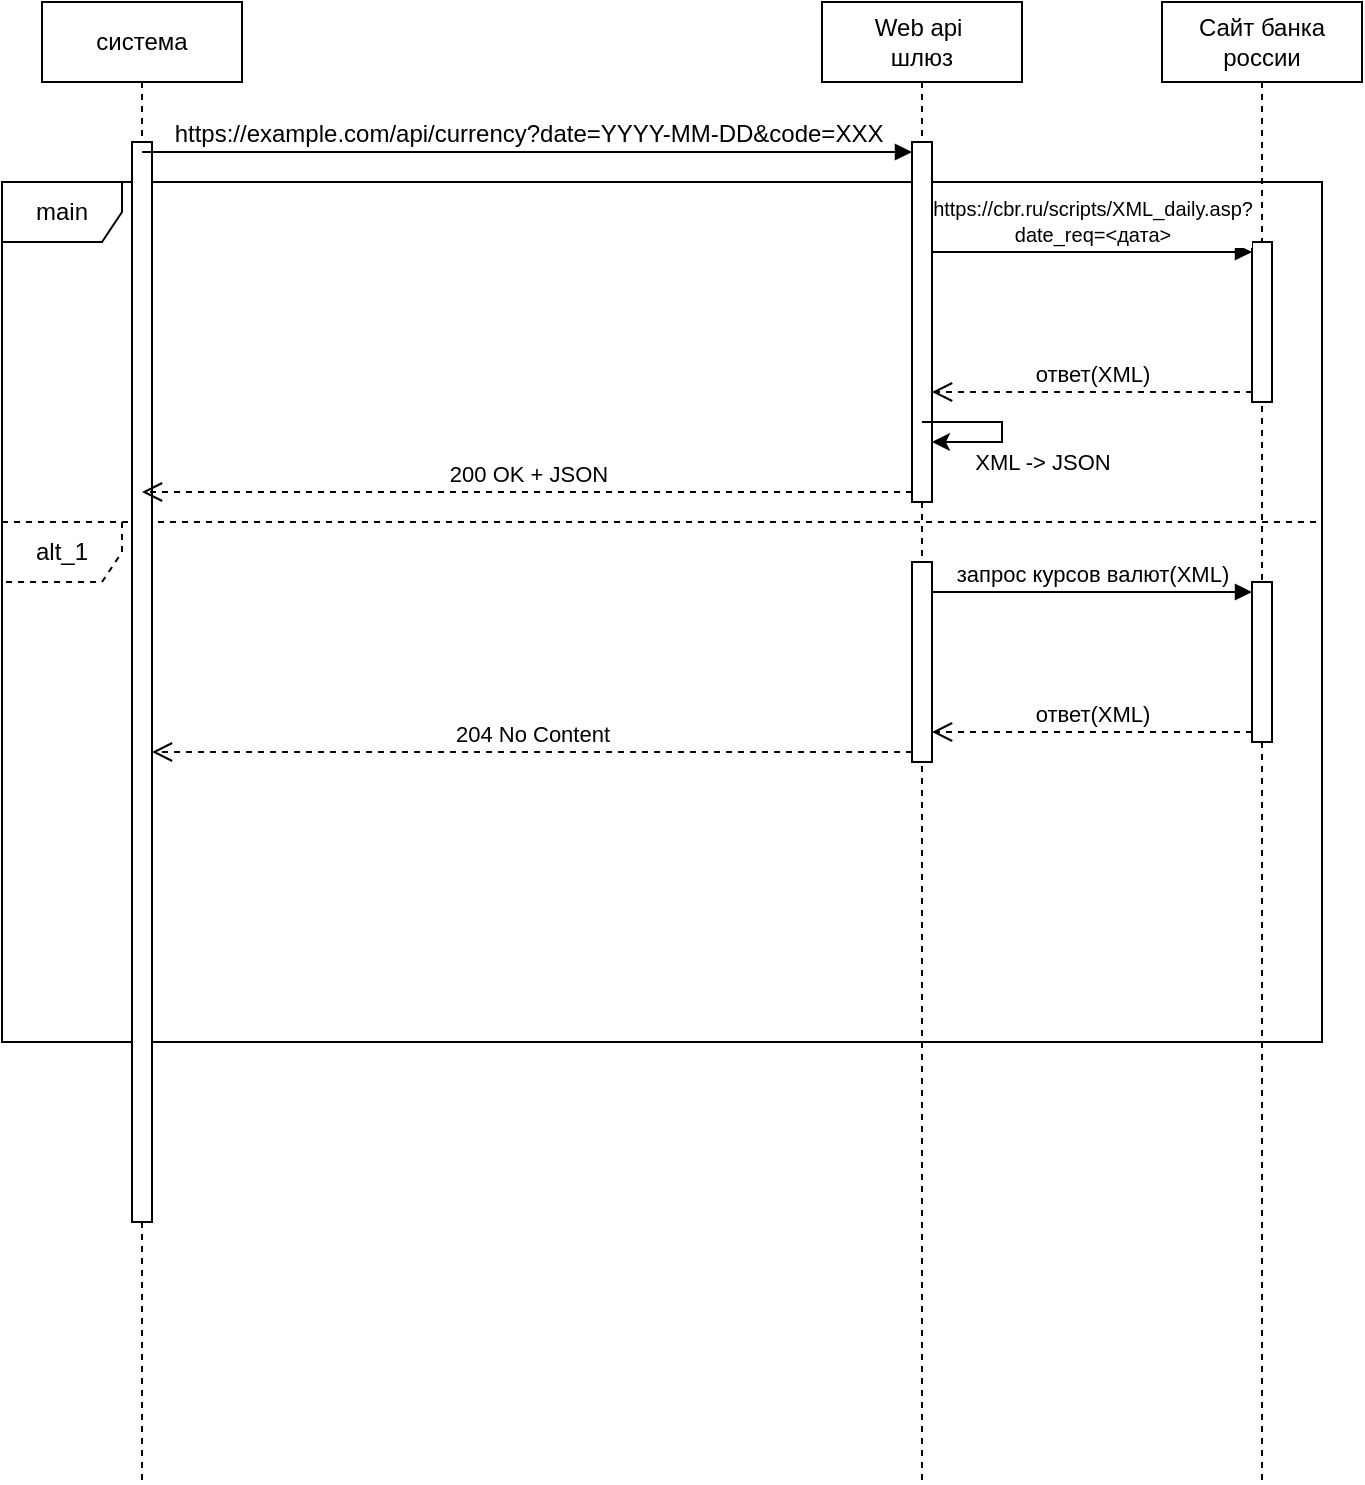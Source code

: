<mxfile version="27.1.6">
  <diagram name="Страница — 1" id="MXcQ6Uh7lXSKBEyBKKcI">
    <mxGraphModel dx="735" dy="477" grid="1" gridSize="10" guides="1" tooltips="1" connect="1" arrows="1" fold="1" page="1" pageScale="1" pageWidth="827" pageHeight="1169" math="0" shadow="0">
      <root>
        <mxCell id="0" />
        <mxCell id="1" parent="0" />
        <mxCell id="VYX5BPDOMlhhGxLI05wY-16" value="alt_1" style="shape=umlFrame;whiteSpace=wrap;html=1;pointerEvents=0;dashed=1;" vertex="1" parent="1">
          <mxGeometry x="70" y="290" width="660" height="260" as="geometry" />
        </mxCell>
        <mxCell id="VYX5BPDOMlhhGxLI05wY-9" value="main" style="shape=umlFrame;whiteSpace=wrap;html=1;pointerEvents=0;" vertex="1" parent="1">
          <mxGeometry x="70" y="120" width="660" height="430" as="geometry" />
        </mxCell>
        <mxCell id="VYX5BPDOMlhhGxLI05wY-1" value="Web api&amp;nbsp;&lt;br&gt;шлюз" style="shape=umlLifeline;perimeter=lifelinePerimeter;whiteSpace=wrap;html=1;container=1;dropTarget=0;collapsible=0;recursiveResize=0;outlineConnect=0;portConstraint=eastwest;newEdgeStyle={&quot;curved&quot;:0,&quot;rounded&quot;:0};" vertex="1" parent="1">
          <mxGeometry x="480" y="30" width="100" height="740" as="geometry" />
        </mxCell>
        <mxCell id="VYX5BPDOMlhhGxLI05wY-6" value="" style="html=1;points=[[0,0,0,0,5],[0,1,0,0,-5],[1,0,0,0,5],[1,1,0,0,-5]];perimeter=orthogonalPerimeter;outlineConnect=0;targetShapes=umlLifeline;portConstraint=eastwest;newEdgeStyle={&quot;curved&quot;:0,&quot;rounded&quot;:0};" vertex="1" parent="VYX5BPDOMlhhGxLI05wY-1">
          <mxGeometry x="45" y="70" width="10" height="180" as="geometry" />
        </mxCell>
        <mxCell id="VYX5BPDOMlhhGxLI05wY-3" value="Сайт банка россии" style="shape=umlLifeline;perimeter=lifelinePerimeter;whiteSpace=wrap;html=1;container=1;dropTarget=0;collapsible=0;recursiveResize=0;outlineConnect=0;portConstraint=eastwest;newEdgeStyle={&quot;curved&quot;:0,&quot;rounded&quot;:0};" vertex="1" parent="1">
          <mxGeometry x="650" y="30" width="100" height="740" as="geometry" />
        </mxCell>
        <mxCell id="VYX5BPDOMlhhGxLI05wY-22" value="" style="html=1;points=[[0,0,0,0,5],[0,1,0,0,-5],[1,0,0,0,5],[1,1,0,0,-5]];perimeter=orthogonalPerimeter;outlineConnect=0;targetShapes=umlLifeline;portConstraint=eastwest;newEdgeStyle={&quot;curved&quot;:0,&quot;rounded&quot;:0};" vertex="1" parent="VYX5BPDOMlhhGxLI05wY-3">
          <mxGeometry x="45" y="290" width="10" height="80" as="geometry" />
        </mxCell>
        <mxCell id="VYX5BPDOMlhhGxLI05wY-10" value="" style="html=1;points=[[0,0,0,0,5],[0,1,0,0,-5],[1,0,0,0,5],[1,1,0,0,-5]];perimeter=orthogonalPerimeter;outlineConnect=0;targetShapes=umlLifeline;portConstraint=eastwest;newEdgeStyle={&quot;curved&quot;:0,&quot;rounded&quot;:0};" vertex="1" parent="VYX5BPDOMlhhGxLI05wY-3">
          <mxGeometry x="45" y="120" width="10" height="80" as="geometry" />
        </mxCell>
        <mxCell id="VYX5BPDOMlhhGxLI05wY-4" value="система" style="shape=umlLifeline;perimeter=lifelinePerimeter;whiteSpace=wrap;html=1;container=1;dropTarget=0;collapsible=0;recursiveResize=0;outlineConnect=0;portConstraint=eastwest;newEdgeStyle={&quot;curved&quot;:0,&quot;rounded&quot;:0};" vertex="1" parent="1">
          <mxGeometry x="90" y="30" width="100" height="740" as="geometry" />
        </mxCell>
        <mxCell id="VYX5BPDOMlhhGxLI05wY-5" value="" style="html=1;points=[[0,0,0,0,5],[0,1,0,0,-5],[1,0,0,0,5],[1,1,0,0,-5]];perimeter=orthogonalPerimeter;outlineConnect=0;targetShapes=umlLifeline;portConstraint=eastwest;newEdgeStyle={&quot;curved&quot;:0,&quot;rounded&quot;:0};" vertex="1" parent="VYX5BPDOMlhhGxLI05wY-4">
          <mxGeometry x="45" y="70" width="10" height="540" as="geometry" />
        </mxCell>
        <mxCell id="VYX5BPDOMlhhGxLI05wY-7" value="&lt;span style=&quot;font-size: 12px;&quot;&gt;&lt;font style=&quot;color: rgb(0, 0, 0);&quot;&gt;https://example.com/api/currency?date=YYYY-MM-DD&amp;amp;code=XXX&lt;/font&gt;&lt;/span&gt;" style="html=1;verticalAlign=bottom;endArrow=block;curved=0;rounded=0;entryX=0;entryY=0;entryDx=0;entryDy=5;" edge="1" target="VYX5BPDOMlhhGxLI05wY-6" parent="1" source="VYX5BPDOMlhhGxLI05wY-4">
          <mxGeometry relative="1" as="geometry">
            <mxPoint x="245" y="105" as="sourcePoint" />
          </mxGeometry>
        </mxCell>
        <mxCell id="VYX5BPDOMlhhGxLI05wY-8" value="200 OK + JSON" style="html=1;verticalAlign=bottom;endArrow=open;dashed=1;endSize=8;curved=0;rounded=0;exitX=0;exitY=1;exitDx=0;exitDy=-5;" edge="1" source="VYX5BPDOMlhhGxLI05wY-6" parent="1" target="VYX5BPDOMlhhGxLI05wY-4">
          <mxGeometry relative="1" as="geometry">
            <mxPoint x="455" y="175" as="targetPoint" />
          </mxGeometry>
        </mxCell>
        <mxCell id="VYX5BPDOMlhhGxLI05wY-11" value="&lt;span id=&quot;docs-internal-guid-be763bf7-7fff-34bf-85fb-42253519a45e&quot;&gt;&lt;span style=&quot;font-family: Arial, sans-serif; font-variant-numeric: normal; font-variant-east-asian: normal; font-variant-alternates: normal; font-variant-position: normal; font-variant-emoji: normal; vertical-align: baseline; white-space: pre-wrap;&quot;&gt;&lt;font style=&quot;font-size: 10px;&quot;&gt;https://cbr.ru/scripts/XML_daily.asp?&lt;br&gt;date_req=&amp;lt;дата&amp;gt;&lt;/font&gt;&lt;/span&gt;&lt;/span&gt;" style="html=1;verticalAlign=bottom;endArrow=block;curved=0;rounded=0;entryX=0;entryY=0;entryDx=0;entryDy=5;" edge="1" target="VYX5BPDOMlhhGxLI05wY-10" parent="1" source="VYX5BPDOMlhhGxLI05wY-6">
          <mxGeometry relative="1" as="geometry">
            <mxPoint x="595" y="155" as="sourcePoint" />
          </mxGeometry>
        </mxCell>
        <mxCell id="VYX5BPDOMlhhGxLI05wY-12" value="ответ(XML)" style="html=1;verticalAlign=bottom;endArrow=open;dashed=1;endSize=8;curved=0;rounded=0;exitX=0;exitY=1;exitDx=0;exitDy=-5;" edge="1" source="VYX5BPDOMlhhGxLI05wY-10" parent="1" target="VYX5BPDOMlhhGxLI05wY-6">
          <mxGeometry relative="1" as="geometry">
            <mxPoint x="595" y="225" as="targetPoint" />
          </mxGeometry>
        </mxCell>
        <mxCell id="VYX5BPDOMlhhGxLI05wY-13" value="" style="endArrow=classic;html=1;rounded=0;" edge="1" parent="1" target="VYX5BPDOMlhhGxLI05wY-6">
          <mxGeometry width="50" height="50" relative="1" as="geometry">
            <mxPoint x="530" y="240" as="sourcePoint" />
            <mxPoint x="580" y="190" as="targetPoint" />
            <Array as="points">
              <mxPoint x="570" y="240" />
              <mxPoint x="570" y="250" />
              <mxPoint x="550" y="250" />
            </Array>
          </mxGeometry>
        </mxCell>
        <mxCell id="VYX5BPDOMlhhGxLI05wY-14" value="XML -&amp;gt; JSON" style="edgeLabel;html=1;align=center;verticalAlign=middle;resizable=0;points=[];" vertex="1" connectable="0" parent="VYX5BPDOMlhhGxLI05wY-13">
          <mxGeometry x="0.055" y="1" relative="1" as="geometry">
            <mxPoint x="19" y="15" as="offset" />
          </mxGeometry>
        </mxCell>
        <mxCell id="VYX5BPDOMlhhGxLI05wY-18" value="" style="html=1;points=[[0,0,0,0,5],[0,1,0,0,-5],[1,0,0,0,5],[1,1,0,0,-5]];perimeter=orthogonalPerimeter;outlineConnect=0;targetShapes=umlLifeline;portConstraint=eastwest;newEdgeStyle={&quot;curved&quot;:0,&quot;rounded&quot;:0};" vertex="1" parent="1">
          <mxGeometry x="525" y="310" width="10" height="100" as="geometry" />
        </mxCell>
        <mxCell id="VYX5BPDOMlhhGxLI05wY-20" value="204 No Content" style="html=1;verticalAlign=bottom;endArrow=open;dashed=1;endSize=8;curved=0;rounded=0;exitX=0;exitY=1;exitDx=0;exitDy=-5;" edge="1" source="VYX5BPDOMlhhGxLI05wY-18" parent="1" target="VYX5BPDOMlhhGxLI05wY-5">
          <mxGeometry relative="1" as="geometry">
            <mxPoint x="455" y="385" as="targetPoint" />
          </mxGeometry>
        </mxCell>
        <mxCell id="VYX5BPDOMlhhGxLI05wY-24" value="ответ(XML)" style="html=1;verticalAlign=bottom;endArrow=open;dashed=1;endSize=8;curved=0;rounded=0;exitX=0;exitY=1;exitDx=0;exitDy=-5;" edge="1" parent="1" source="VYX5BPDOMlhhGxLI05wY-22" target="VYX5BPDOMlhhGxLI05wY-18">
          <mxGeometry relative="1" as="geometry">
            <mxPoint x="555" y="395" as="targetPoint" />
          </mxGeometry>
        </mxCell>
        <mxCell id="VYX5BPDOMlhhGxLI05wY-23" value="запрос курсов валют(XML)" style="html=1;verticalAlign=bottom;endArrow=block;curved=0;rounded=0;entryX=0;entryY=0;entryDx=0;entryDy=5;" edge="1" parent="1" target="VYX5BPDOMlhhGxLI05wY-22" source="VYX5BPDOMlhhGxLI05wY-18">
          <mxGeometry relative="1" as="geometry">
            <mxPoint x="555" y="325" as="sourcePoint" />
          </mxGeometry>
        </mxCell>
      </root>
    </mxGraphModel>
  </diagram>
</mxfile>
